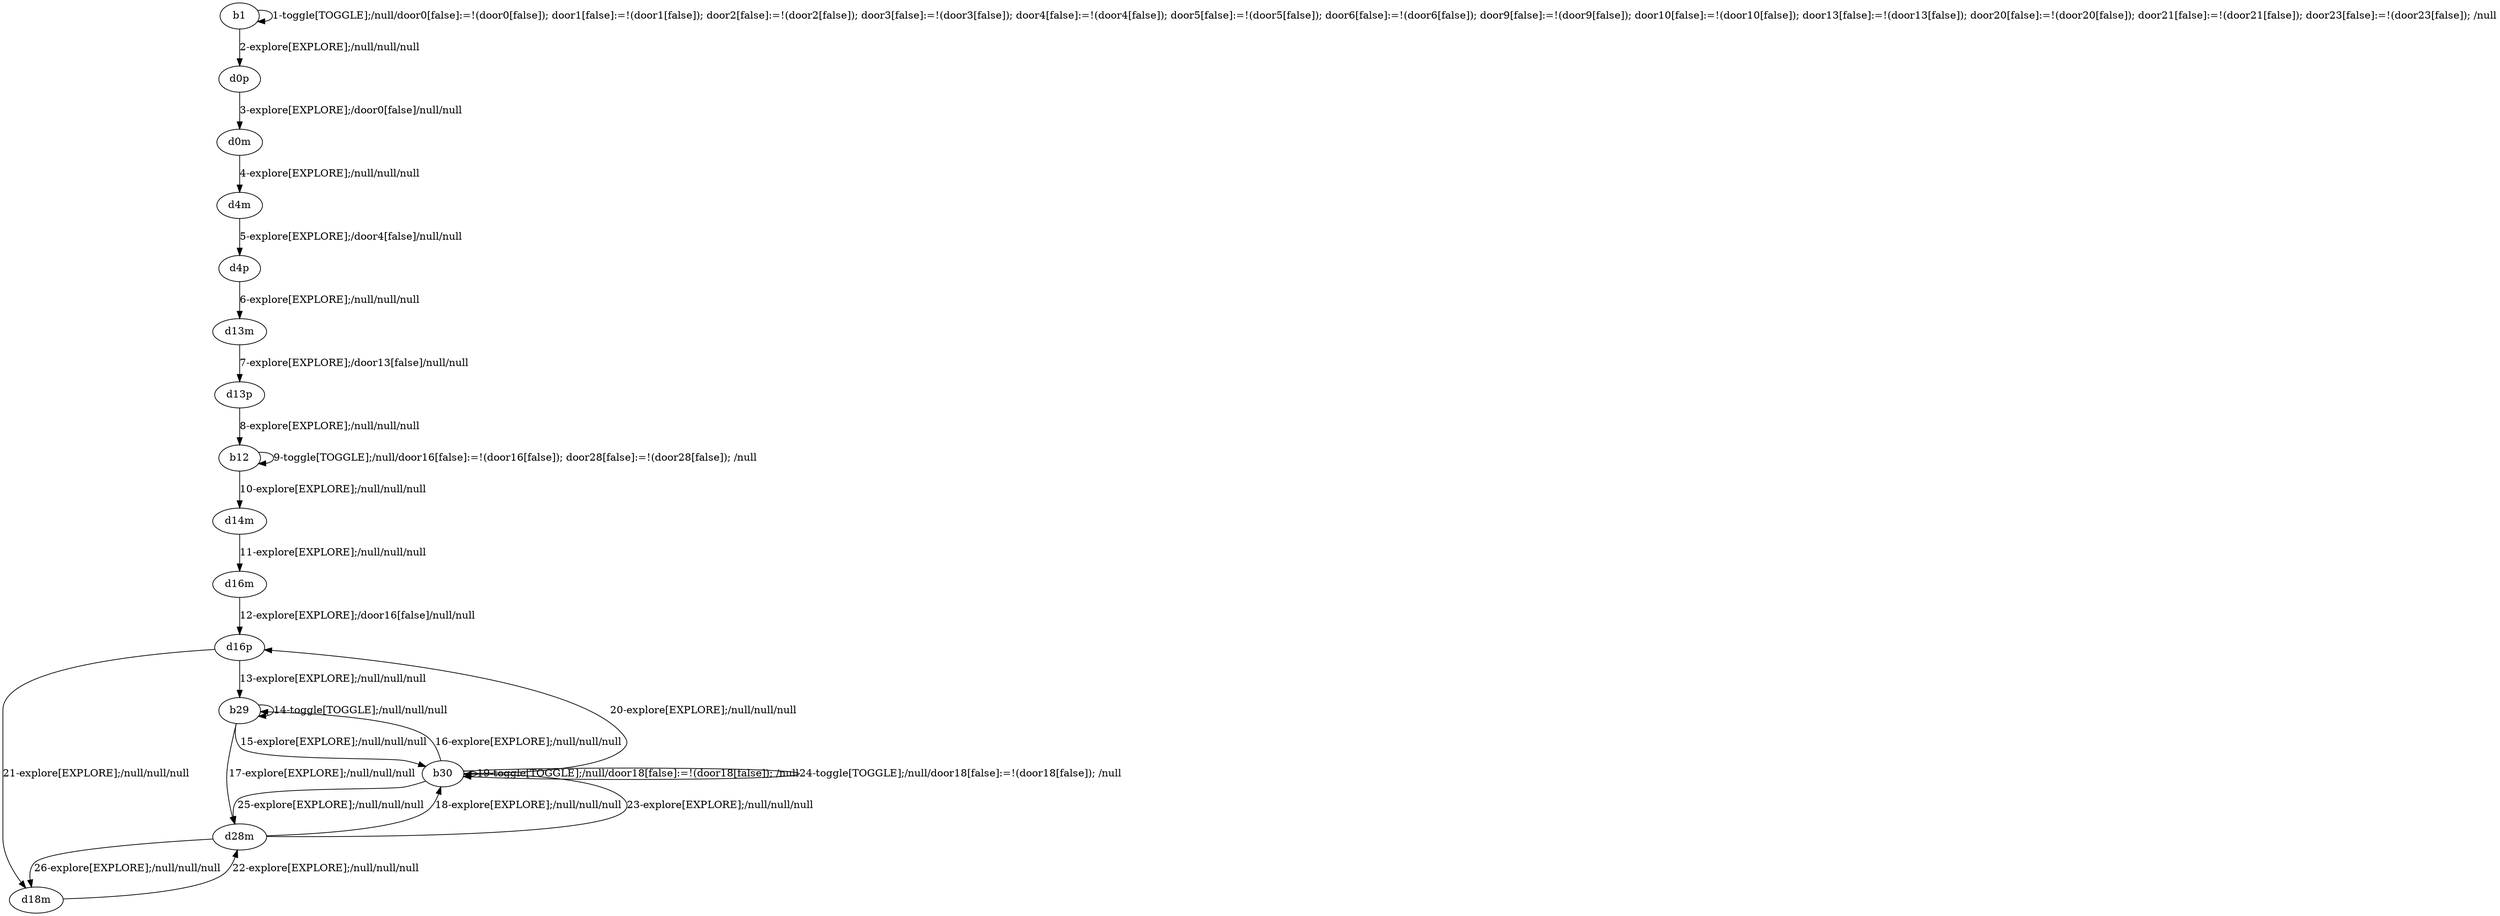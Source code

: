 # Total number of goals covered by this test: 1
# d18m --> d28m

digraph g {
"b1" -> "b1" [label = "1-toggle[TOGGLE];/null/door0[false]:=!(door0[false]); door1[false]:=!(door1[false]); door2[false]:=!(door2[false]); door3[false]:=!(door3[false]); door4[false]:=!(door4[false]); door5[false]:=!(door5[false]); door6[false]:=!(door6[false]); door9[false]:=!(door9[false]); door10[false]:=!(door10[false]); door13[false]:=!(door13[false]); door20[false]:=!(door20[false]); door21[false]:=!(door21[false]); door23[false]:=!(door23[false]); /null"];
"b1" -> "d0p" [label = "2-explore[EXPLORE];/null/null/null"];
"d0p" -> "d0m" [label = "3-explore[EXPLORE];/door0[false]/null/null"];
"d0m" -> "d4m" [label = "4-explore[EXPLORE];/null/null/null"];
"d4m" -> "d4p" [label = "5-explore[EXPLORE];/door4[false]/null/null"];
"d4p" -> "d13m" [label = "6-explore[EXPLORE];/null/null/null"];
"d13m" -> "d13p" [label = "7-explore[EXPLORE];/door13[false]/null/null"];
"d13p" -> "b12" [label = "8-explore[EXPLORE];/null/null/null"];
"b12" -> "b12" [label = "9-toggle[TOGGLE];/null/door16[false]:=!(door16[false]); door28[false]:=!(door28[false]); /null"];
"b12" -> "d14m" [label = "10-explore[EXPLORE];/null/null/null"];
"d14m" -> "d16m" [label = "11-explore[EXPLORE];/null/null/null"];
"d16m" -> "d16p" [label = "12-explore[EXPLORE];/door16[false]/null/null"];
"d16p" -> "b29" [label = "13-explore[EXPLORE];/null/null/null"];
"b29" -> "b29" [label = "14-toggle[TOGGLE];/null/null/null"];
"b29" -> "b30" [label = "15-explore[EXPLORE];/null/null/null"];
"b30" -> "b29" [label = "16-explore[EXPLORE];/null/null/null"];
"b29" -> "d28m" [label = "17-explore[EXPLORE];/null/null/null"];
"d28m" -> "b30" [label = "18-explore[EXPLORE];/null/null/null"];
"b30" -> "b30" [label = "19-toggle[TOGGLE];/null/door18[false]:=!(door18[false]); /null"];
"b30" -> "d16p" [label = "20-explore[EXPLORE];/null/null/null"];
"d16p" -> "d18m" [label = "21-explore[EXPLORE];/null/null/null"];
"d18m" -> "d28m" [label = "22-explore[EXPLORE];/null/null/null"];
"d28m" -> "b30" [label = "23-explore[EXPLORE];/null/null/null"];
"b30" -> "b30" [label = "24-toggle[TOGGLE];/null/door18[false]:=!(door18[false]); /null"];
"b30" -> "d28m" [label = "25-explore[EXPLORE];/null/null/null"];
"d28m" -> "d18m" [label = "26-explore[EXPLORE];/null/null/null"];
}